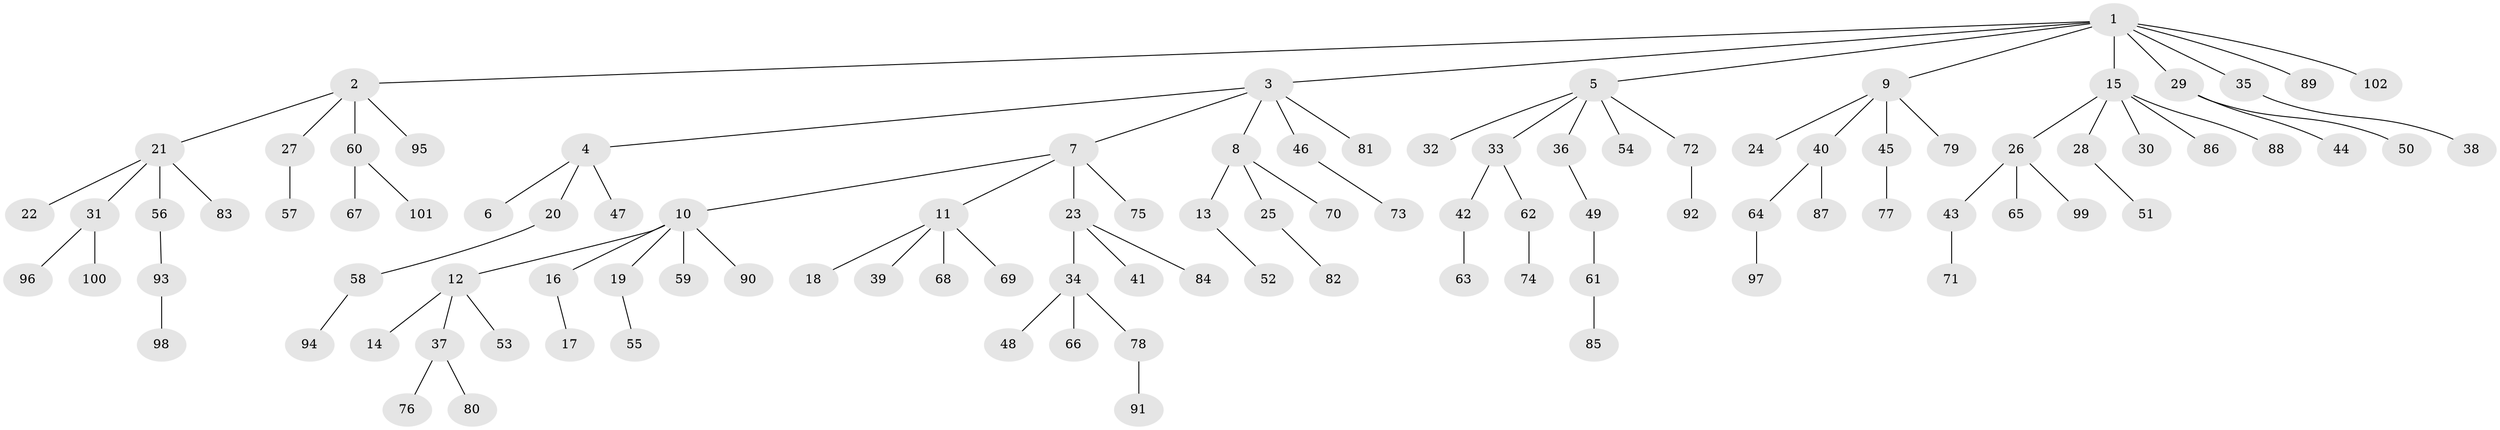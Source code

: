 // Generated by graph-tools (version 1.1) at 2025/50/03/09/25 03:50:21]
// undirected, 102 vertices, 101 edges
graph export_dot {
graph [start="1"]
  node [color=gray90,style=filled];
  1;
  2;
  3;
  4;
  5;
  6;
  7;
  8;
  9;
  10;
  11;
  12;
  13;
  14;
  15;
  16;
  17;
  18;
  19;
  20;
  21;
  22;
  23;
  24;
  25;
  26;
  27;
  28;
  29;
  30;
  31;
  32;
  33;
  34;
  35;
  36;
  37;
  38;
  39;
  40;
  41;
  42;
  43;
  44;
  45;
  46;
  47;
  48;
  49;
  50;
  51;
  52;
  53;
  54;
  55;
  56;
  57;
  58;
  59;
  60;
  61;
  62;
  63;
  64;
  65;
  66;
  67;
  68;
  69;
  70;
  71;
  72;
  73;
  74;
  75;
  76;
  77;
  78;
  79;
  80;
  81;
  82;
  83;
  84;
  85;
  86;
  87;
  88;
  89;
  90;
  91;
  92;
  93;
  94;
  95;
  96;
  97;
  98;
  99;
  100;
  101;
  102;
  1 -- 2;
  1 -- 3;
  1 -- 5;
  1 -- 9;
  1 -- 15;
  1 -- 29;
  1 -- 35;
  1 -- 89;
  1 -- 102;
  2 -- 21;
  2 -- 27;
  2 -- 60;
  2 -- 95;
  3 -- 4;
  3 -- 7;
  3 -- 8;
  3 -- 46;
  3 -- 81;
  4 -- 6;
  4 -- 20;
  4 -- 47;
  5 -- 32;
  5 -- 33;
  5 -- 36;
  5 -- 54;
  5 -- 72;
  7 -- 10;
  7 -- 11;
  7 -- 23;
  7 -- 75;
  8 -- 13;
  8 -- 25;
  8 -- 70;
  9 -- 24;
  9 -- 40;
  9 -- 45;
  9 -- 79;
  10 -- 12;
  10 -- 16;
  10 -- 19;
  10 -- 59;
  10 -- 90;
  11 -- 18;
  11 -- 39;
  11 -- 68;
  11 -- 69;
  12 -- 14;
  12 -- 37;
  12 -- 53;
  13 -- 52;
  15 -- 26;
  15 -- 28;
  15 -- 30;
  15 -- 86;
  15 -- 88;
  16 -- 17;
  19 -- 55;
  20 -- 58;
  21 -- 22;
  21 -- 31;
  21 -- 56;
  21 -- 83;
  23 -- 34;
  23 -- 41;
  23 -- 84;
  25 -- 82;
  26 -- 43;
  26 -- 65;
  26 -- 99;
  27 -- 57;
  28 -- 51;
  29 -- 44;
  29 -- 50;
  31 -- 96;
  31 -- 100;
  33 -- 42;
  33 -- 62;
  34 -- 48;
  34 -- 66;
  34 -- 78;
  35 -- 38;
  36 -- 49;
  37 -- 76;
  37 -- 80;
  40 -- 64;
  40 -- 87;
  42 -- 63;
  43 -- 71;
  45 -- 77;
  46 -- 73;
  49 -- 61;
  56 -- 93;
  58 -- 94;
  60 -- 67;
  60 -- 101;
  61 -- 85;
  62 -- 74;
  64 -- 97;
  72 -- 92;
  78 -- 91;
  93 -- 98;
}
